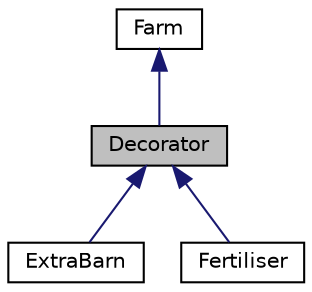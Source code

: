 digraph "Decorator"
{
 // LATEX_PDF_SIZE
  edge [fontname="Helvetica",fontsize="10",labelfontname="Helvetica",labelfontsize="10"];
  node [fontname="Helvetica",fontsize="10",shape=record];
  Node1 [label="Decorator",height=0.2,width=0.4,color="black", fillcolor="grey75", style="filled", fontcolor="black",tooltip=" "];
  Node2 -> Node1 [dir="back",color="midnightblue",fontsize="10",style="solid",fontname="Helvetica"];
  Node2 [label="Farm",height=0.2,width=0.4,color="black", fillcolor="white", style="filled",URL="$classFarm.html",tooltip=" "];
  Node1 -> Node3 [dir="back",color="midnightblue",fontsize="10",style="solid",fontname="Helvetica"];
  Node3 [label="ExtraBarn",height=0.2,width=0.4,color="black", fillcolor="white", style="filled",URL="$classExtraBarn.html",tooltip=" "];
  Node1 -> Node4 [dir="back",color="midnightblue",fontsize="10",style="solid",fontname="Helvetica"];
  Node4 [label="Fertiliser",height=0.2,width=0.4,color="black", fillcolor="white", style="filled",URL="$classFertiliser.html",tooltip=" "];
}

